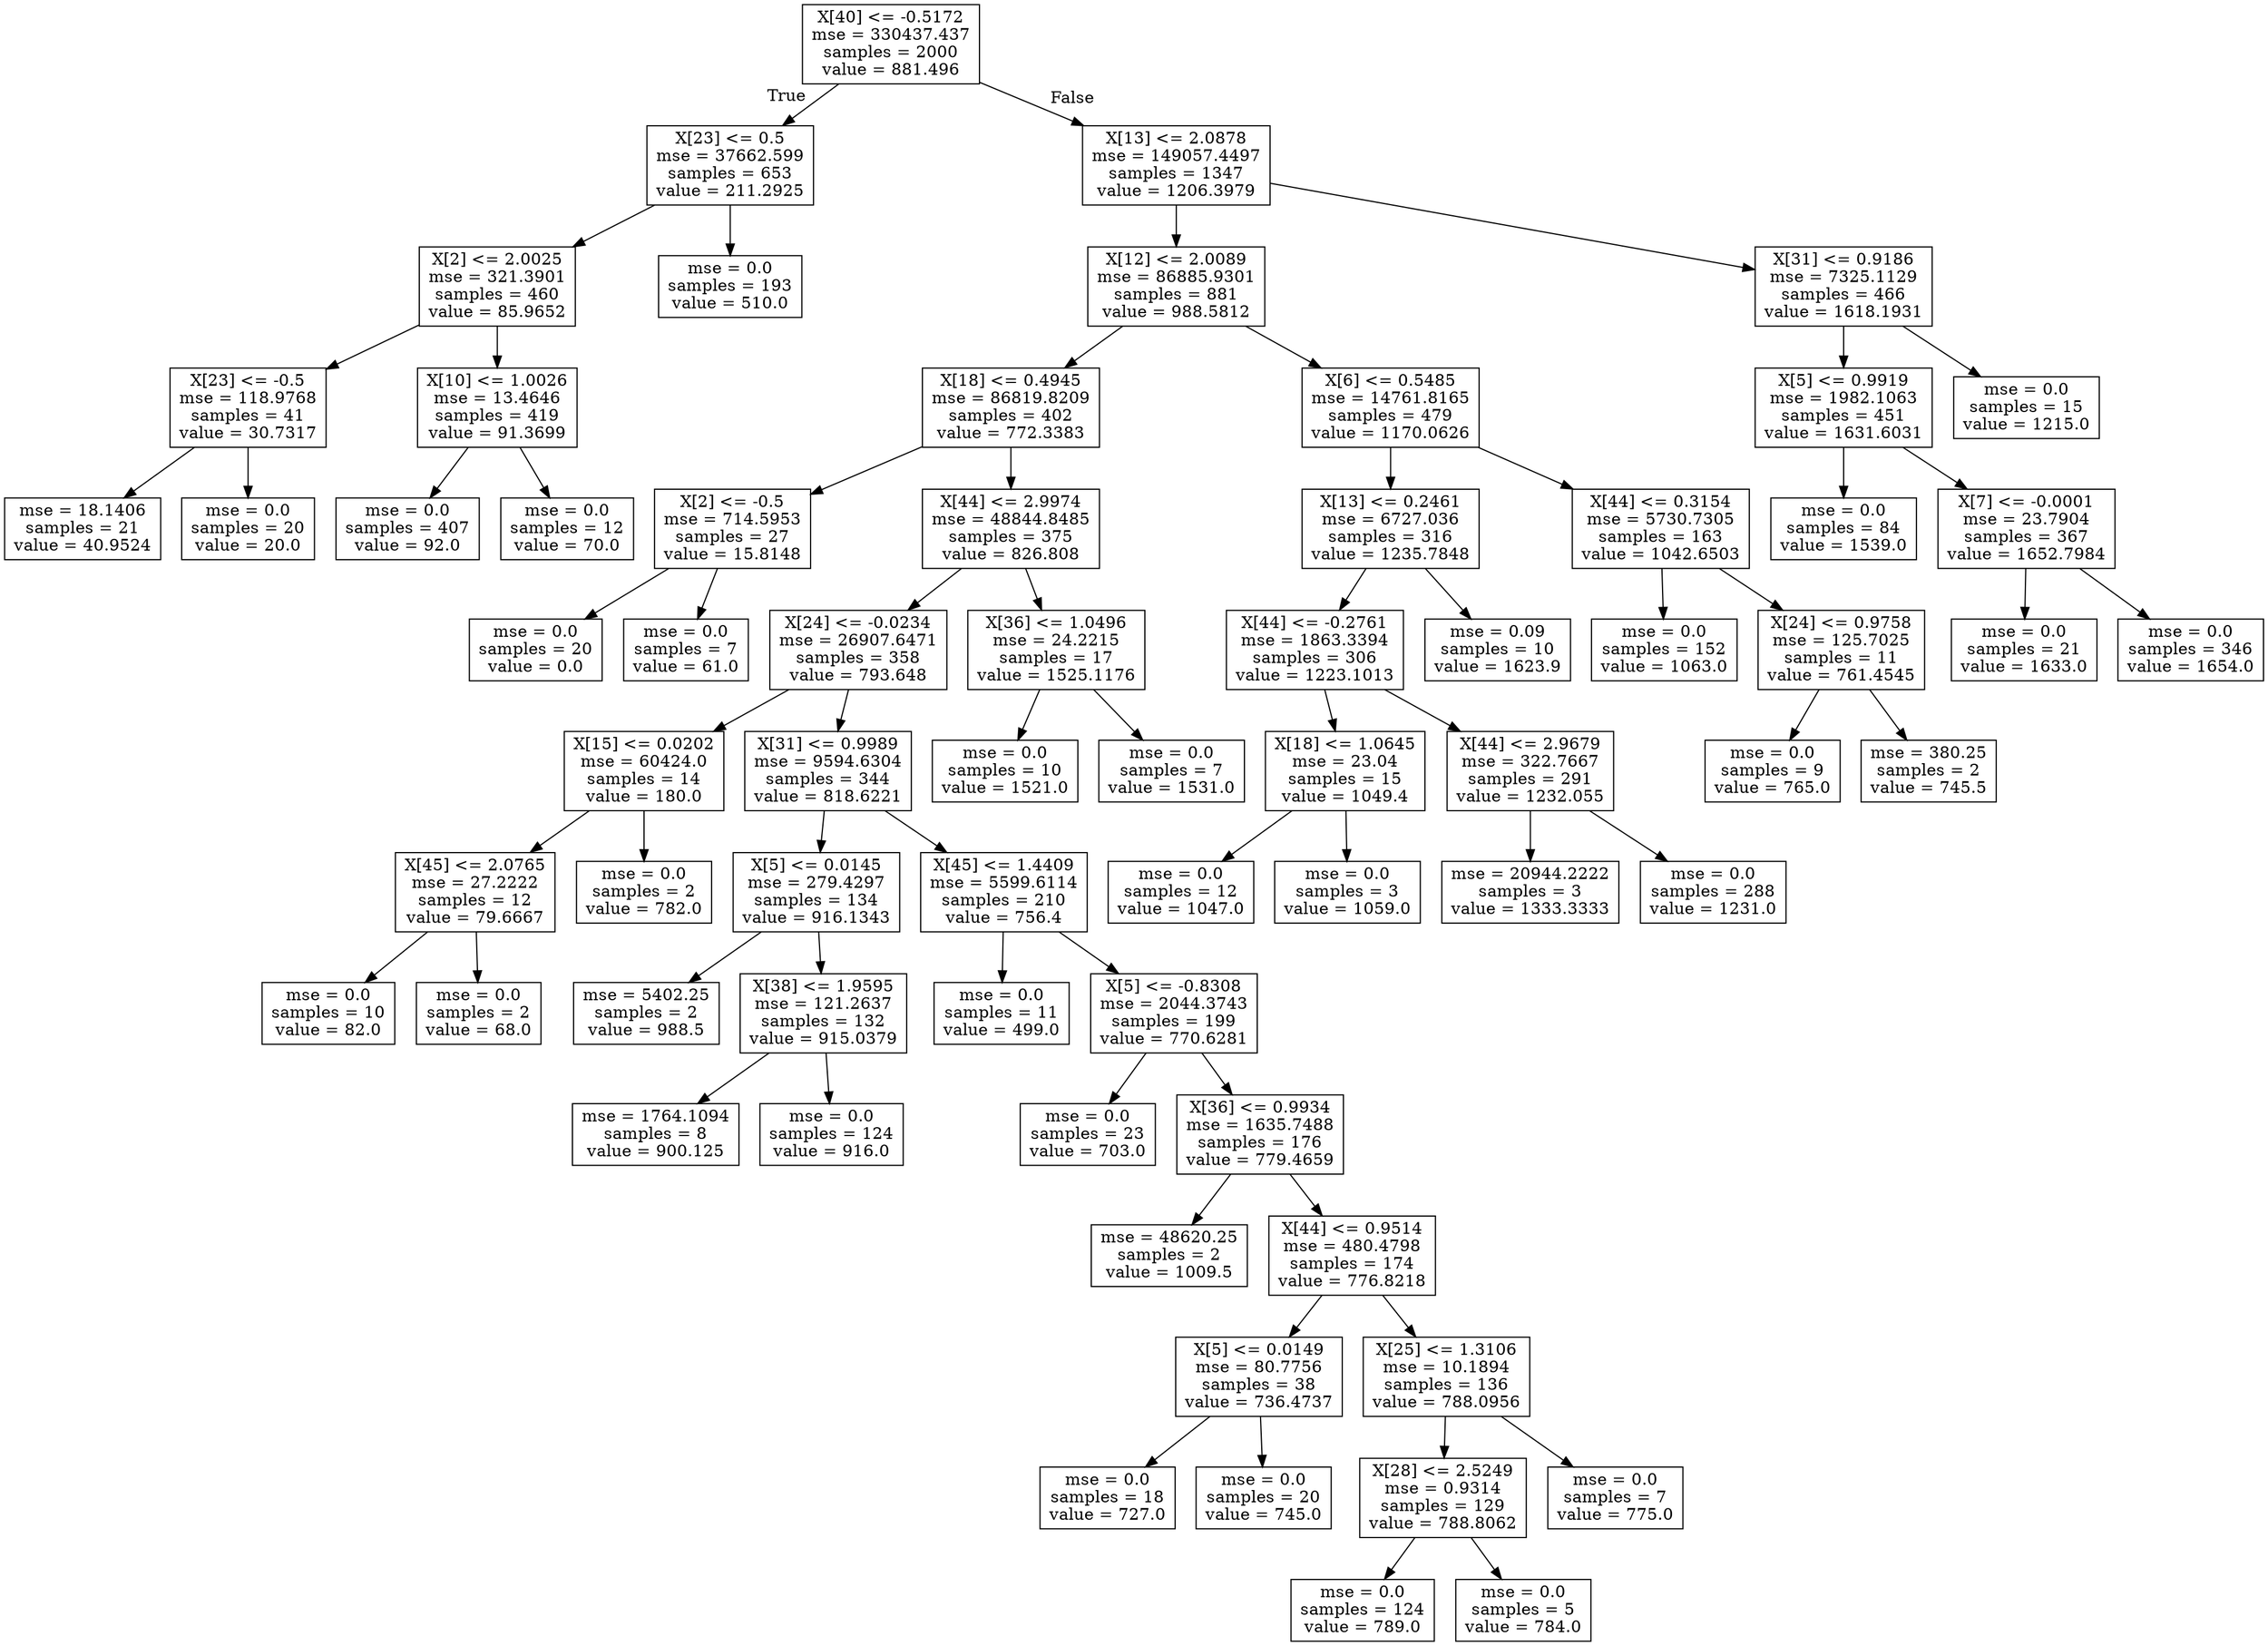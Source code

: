 digraph Tree {
node [shape=box] ;
0 [label="X[40] <= -0.5172\nmse = 330437.437\nsamples = 2000\nvalue = 881.496"] ;
1 [label="X[23] <= 0.5\nmse = 37662.599\nsamples = 653\nvalue = 211.2925"] ;
0 -> 1 [labeldistance=2.5, labelangle=45, headlabel="True"] ;
2 [label="X[2] <= 2.0025\nmse = 321.3901\nsamples = 460\nvalue = 85.9652"] ;
1 -> 2 ;
3 [label="X[23] <= -0.5\nmse = 118.9768\nsamples = 41\nvalue = 30.7317"] ;
2 -> 3 ;
4 [label="mse = 18.1406\nsamples = 21\nvalue = 40.9524"] ;
3 -> 4 ;
5 [label="mse = 0.0\nsamples = 20\nvalue = 20.0"] ;
3 -> 5 ;
6 [label="X[10] <= 1.0026\nmse = 13.4646\nsamples = 419\nvalue = 91.3699"] ;
2 -> 6 ;
7 [label="mse = 0.0\nsamples = 407\nvalue = 92.0"] ;
6 -> 7 ;
8 [label="mse = 0.0\nsamples = 12\nvalue = 70.0"] ;
6 -> 8 ;
9 [label="mse = 0.0\nsamples = 193\nvalue = 510.0"] ;
1 -> 9 ;
10 [label="X[13] <= 2.0878\nmse = 149057.4497\nsamples = 1347\nvalue = 1206.3979"] ;
0 -> 10 [labeldistance=2.5, labelangle=-45, headlabel="False"] ;
11 [label="X[12] <= 2.0089\nmse = 86885.9301\nsamples = 881\nvalue = 988.5812"] ;
10 -> 11 ;
12 [label="X[18] <= 0.4945\nmse = 86819.8209\nsamples = 402\nvalue = 772.3383"] ;
11 -> 12 ;
13 [label="X[2] <= -0.5\nmse = 714.5953\nsamples = 27\nvalue = 15.8148"] ;
12 -> 13 ;
14 [label="mse = 0.0\nsamples = 20\nvalue = 0.0"] ;
13 -> 14 ;
15 [label="mse = 0.0\nsamples = 7\nvalue = 61.0"] ;
13 -> 15 ;
16 [label="X[44] <= 2.9974\nmse = 48844.8485\nsamples = 375\nvalue = 826.808"] ;
12 -> 16 ;
17 [label="X[24] <= -0.0234\nmse = 26907.6471\nsamples = 358\nvalue = 793.648"] ;
16 -> 17 ;
18 [label="X[15] <= 0.0202\nmse = 60424.0\nsamples = 14\nvalue = 180.0"] ;
17 -> 18 ;
19 [label="X[45] <= 2.0765\nmse = 27.2222\nsamples = 12\nvalue = 79.6667"] ;
18 -> 19 ;
20 [label="mse = 0.0\nsamples = 10\nvalue = 82.0"] ;
19 -> 20 ;
21 [label="mse = 0.0\nsamples = 2\nvalue = 68.0"] ;
19 -> 21 ;
22 [label="mse = 0.0\nsamples = 2\nvalue = 782.0"] ;
18 -> 22 ;
23 [label="X[31] <= 0.9989\nmse = 9594.6304\nsamples = 344\nvalue = 818.6221"] ;
17 -> 23 ;
24 [label="X[5] <= 0.0145\nmse = 279.4297\nsamples = 134\nvalue = 916.1343"] ;
23 -> 24 ;
25 [label="mse = 5402.25\nsamples = 2\nvalue = 988.5"] ;
24 -> 25 ;
26 [label="X[38] <= 1.9595\nmse = 121.2637\nsamples = 132\nvalue = 915.0379"] ;
24 -> 26 ;
27 [label="mse = 1764.1094\nsamples = 8\nvalue = 900.125"] ;
26 -> 27 ;
28 [label="mse = 0.0\nsamples = 124\nvalue = 916.0"] ;
26 -> 28 ;
29 [label="X[45] <= 1.4409\nmse = 5599.6114\nsamples = 210\nvalue = 756.4"] ;
23 -> 29 ;
30 [label="mse = 0.0\nsamples = 11\nvalue = 499.0"] ;
29 -> 30 ;
31 [label="X[5] <= -0.8308\nmse = 2044.3743\nsamples = 199\nvalue = 770.6281"] ;
29 -> 31 ;
32 [label="mse = 0.0\nsamples = 23\nvalue = 703.0"] ;
31 -> 32 ;
33 [label="X[36] <= 0.9934\nmse = 1635.7488\nsamples = 176\nvalue = 779.4659"] ;
31 -> 33 ;
34 [label="mse = 48620.25\nsamples = 2\nvalue = 1009.5"] ;
33 -> 34 ;
35 [label="X[44] <= 0.9514\nmse = 480.4798\nsamples = 174\nvalue = 776.8218"] ;
33 -> 35 ;
36 [label="X[5] <= 0.0149\nmse = 80.7756\nsamples = 38\nvalue = 736.4737"] ;
35 -> 36 ;
37 [label="mse = 0.0\nsamples = 18\nvalue = 727.0"] ;
36 -> 37 ;
38 [label="mse = 0.0\nsamples = 20\nvalue = 745.0"] ;
36 -> 38 ;
39 [label="X[25] <= 1.3106\nmse = 10.1894\nsamples = 136\nvalue = 788.0956"] ;
35 -> 39 ;
40 [label="X[28] <= 2.5249\nmse = 0.9314\nsamples = 129\nvalue = 788.8062"] ;
39 -> 40 ;
41 [label="mse = 0.0\nsamples = 124\nvalue = 789.0"] ;
40 -> 41 ;
42 [label="mse = 0.0\nsamples = 5\nvalue = 784.0"] ;
40 -> 42 ;
43 [label="mse = 0.0\nsamples = 7\nvalue = 775.0"] ;
39 -> 43 ;
44 [label="X[36] <= 1.0496\nmse = 24.2215\nsamples = 17\nvalue = 1525.1176"] ;
16 -> 44 ;
45 [label="mse = 0.0\nsamples = 10\nvalue = 1521.0"] ;
44 -> 45 ;
46 [label="mse = 0.0\nsamples = 7\nvalue = 1531.0"] ;
44 -> 46 ;
47 [label="X[6] <= 0.5485\nmse = 14761.8165\nsamples = 479\nvalue = 1170.0626"] ;
11 -> 47 ;
48 [label="X[13] <= 0.2461\nmse = 6727.036\nsamples = 316\nvalue = 1235.7848"] ;
47 -> 48 ;
49 [label="X[44] <= -0.2761\nmse = 1863.3394\nsamples = 306\nvalue = 1223.1013"] ;
48 -> 49 ;
50 [label="X[18] <= 1.0645\nmse = 23.04\nsamples = 15\nvalue = 1049.4"] ;
49 -> 50 ;
51 [label="mse = 0.0\nsamples = 12\nvalue = 1047.0"] ;
50 -> 51 ;
52 [label="mse = 0.0\nsamples = 3\nvalue = 1059.0"] ;
50 -> 52 ;
53 [label="X[44] <= 2.9679\nmse = 322.7667\nsamples = 291\nvalue = 1232.055"] ;
49 -> 53 ;
54 [label="mse = 20944.2222\nsamples = 3\nvalue = 1333.3333"] ;
53 -> 54 ;
55 [label="mse = 0.0\nsamples = 288\nvalue = 1231.0"] ;
53 -> 55 ;
56 [label="mse = 0.09\nsamples = 10\nvalue = 1623.9"] ;
48 -> 56 ;
57 [label="X[44] <= 0.3154\nmse = 5730.7305\nsamples = 163\nvalue = 1042.6503"] ;
47 -> 57 ;
58 [label="mse = 0.0\nsamples = 152\nvalue = 1063.0"] ;
57 -> 58 ;
59 [label="X[24] <= 0.9758\nmse = 125.7025\nsamples = 11\nvalue = 761.4545"] ;
57 -> 59 ;
60 [label="mse = 0.0\nsamples = 9\nvalue = 765.0"] ;
59 -> 60 ;
61 [label="mse = 380.25\nsamples = 2\nvalue = 745.5"] ;
59 -> 61 ;
62 [label="X[31] <= 0.9186\nmse = 7325.1129\nsamples = 466\nvalue = 1618.1931"] ;
10 -> 62 ;
63 [label="X[5] <= 0.9919\nmse = 1982.1063\nsamples = 451\nvalue = 1631.6031"] ;
62 -> 63 ;
64 [label="mse = 0.0\nsamples = 84\nvalue = 1539.0"] ;
63 -> 64 ;
65 [label="X[7] <= -0.0001\nmse = 23.7904\nsamples = 367\nvalue = 1652.7984"] ;
63 -> 65 ;
66 [label="mse = 0.0\nsamples = 21\nvalue = 1633.0"] ;
65 -> 66 ;
67 [label="mse = 0.0\nsamples = 346\nvalue = 1654.0"] ;
65 -> 67 ;
68 [label="mse = 0.0\nsamples = 15\nvalue = 1215.0"] ;
62 -> 68 ;
}